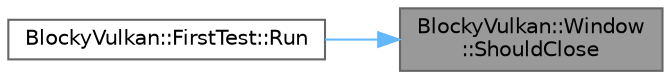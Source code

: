 digraph "BlockyVulkan::Window::ShouldClose"
{
 // LATEX_PDF_SIZE
  bgcolor="transparent";
  edge [fontname=Helvetica,fontsize=10,labelfontname=Helvetica,labelfontsize=10];
  node [fontname=Helvetica,fontsize=10,shape=box,height=0.2,width=0.4];
  rankdir="RL";
  Node1 [id="Node000001",label="BlockyVulkan::Window\l::ShouldClose",height=0.2,width=0.4,color="gray40", fillcolor="grey60", style="filled", fontcolor="black",tooltip=" "];
  Node1 -> Node2 [id="edge3_Node000001_Node000002",dir="back",color="steelblue1",style="solid",tooltip=" "];
  Node2 [id="Node000002",label="BlockyVulkan::FirstTest::Run",height=0.2,width=0.4,color="grey40", fillcolor="white", style="filled",URL="$class_blocky_vulkan_1_1_first_test.html#a905363df2403c92de3da3fb24fa9673b",tooltip=" "];
}

